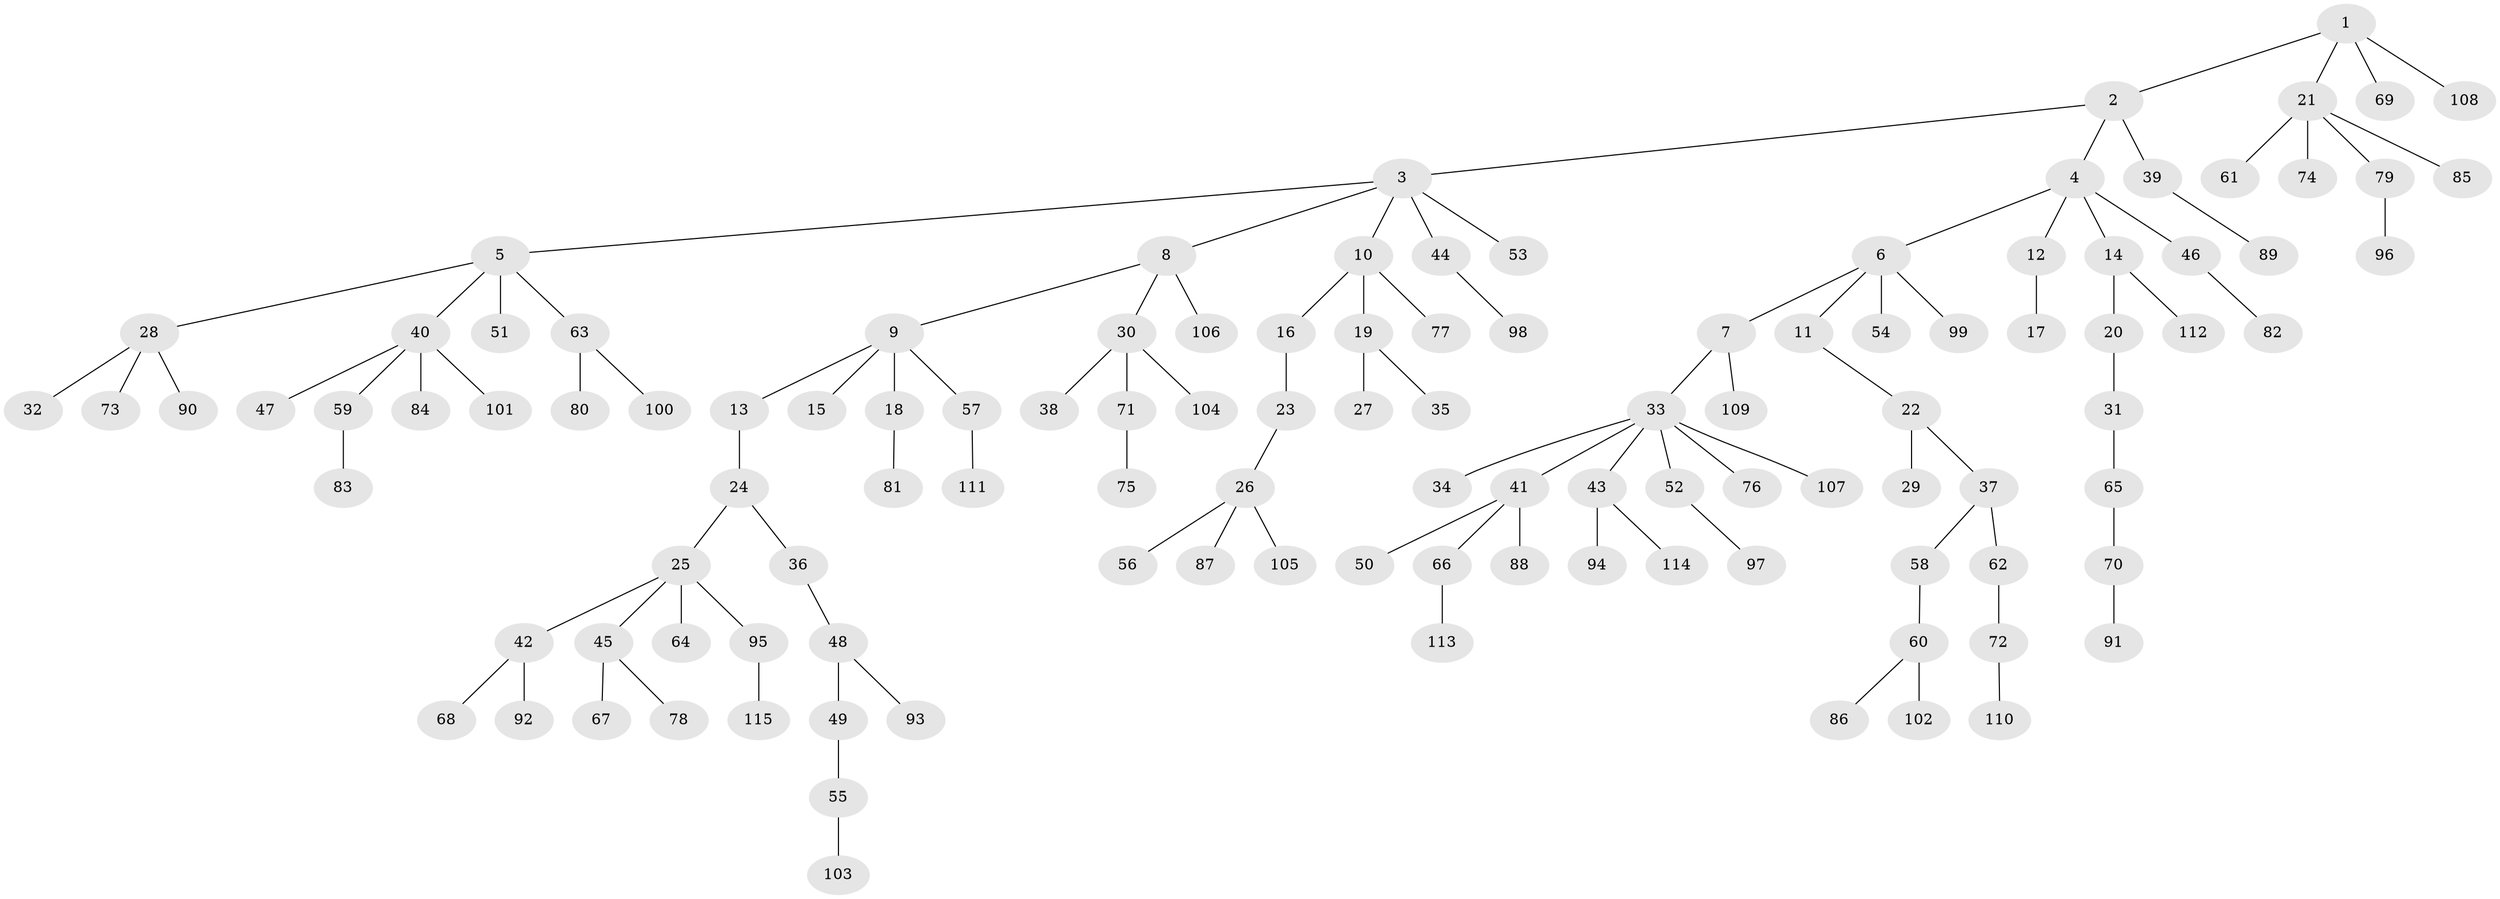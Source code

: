 // coarse degree distribution, {6: 0.028985507246376812, 8: 0.014492753623188406, 5: 0.057971014492753624, 3: 0.07246376811594203, 2: 0.21739130434782608, 1: 0.5652173913043478, 4: 0.043478260869565216}
// Generated by graph-tools (version 1.1) at 2025/19/03/04/25 18:19:15]
// undirected, 115 vertices, 114 edges
graph export_dot {
graph [start="1"]
  node [color=gray90,style=filled];
  1;
  2;
  3;
  4;
  5;
  6;
  7;
  8;
  9;
  10;
  11;
  12;
  13;
  14;
  15;
  16;
  17;
  18;
  19;
  20;
  21;
  22;
  23;
  24;
  25;
  26;
  27;
  28;
  29;
  30;
  31;
  32;
  33;
  34;
  35;
  36;
  37;
  38;
  39;
  40;
  41;
  42;
  43;
  44;
  45;
  46;
  47;
  48;
  49;
  50;
  51;
  52;
  53;
  54;
  55;
  56;
  57;
  58;
  59;
  60;
  61;
  62;
  63;
  64;
  65;
  66;
  67;
  68;
  69;
  70;
  71;
  72;
  73;
  74;
  75;
  76;
  77;
  78;
  79;
  80;
  81;
  82;
  83;
  84;
  85;
  86;
  87;
  88;
  89;
  90;
  91;
  92;
  93;
  94;
  95;
  96;
  97;
  98;
  99;
  100;
  101;
  102;
  103;
  104;
  105;
  106;
  107;
  108;
  109;
  110;
  111;
  112;
  113;
  114;
  115;
  1 -- 2;
  1 -- 21;
  1 -- 69;
  1 -- 108;
  2 -- 3;
  2 -- 4;
  2 -- 39;
  3 -- 5;
  3 -- 8;
  3 -- 10;
  3 -- 44;
  3 -- 53;
  4 -- 6;
  4 -- 12;
  4 -- 14;
  4 -- 46;
  5 -- 28;
  5 -- 40;
  5 -- 51;
  5 -- 63;
  6 -- 7;
  6 -- 11;
  6 -- 54;
  6 -- 99;
  7 -- 33;
  7 -- 109;
  8 -- 9;
  8 -- 30;
  8 -- 106;
  9 -- 13;
  9 -- 15;
  9 -- 18;
  9 -- 57;
  10 -- 16;
  10 -- 19;
  10 -- 77;
  11 -- 22;
  12 -- 17;
  13 -- 24;
  14 -- 20;
  14 -- 112;
  16 -- 23;
  18 -- 81;
  19 -- 27;
  19 -- 35;
  20 -- 31;
  21 -- 61;
  21 -- 74;
  21 -- 79;
  21 -- 85;
  22 -- 29;
  22 -- 37;
  23 -- 26;
  24 -- 25;
  24 -- 36;
  25 -- 42;
  25 -- 45;
  25 -- 64;
  25 -- 95;
  26 -- 56;
  26 -- 87;
  26 -- 105;
  28 -- 32;
  28 -- 73;
  28 -- 90;
  30 -- 38;
  30 -- 71;
  30 -- 104;
  31 -- 65;
  33 -- 34;
  33 -- 41;
  33 -- 43;
  33 -- 52;
  33 -- 76;
  33 -- 107;
  36 -- 48;
  37 -- 58;
  37 -- 62;
  39 -- 89;
  40 -- 47;
  40 -- 59;
  40 -- 84;
  40 -- 101;
  41 -- 50;
  41 -- 66;
  41 -- 88;
  42 -- 68;
  42 -- 92;
  43 -- 94;
  43 -- 114;
  44 -- 98;
  45 -- 67;
  45 -- 78;
  46 -- 82;
  48 -- 49;
  48 -- 93;
  49 -- 55;
  52 -- 97;
  55 -- 103;
  57 -- 111;
  58 -- 60;
  59 -- 83;
  60 -- 86;
  60 -- 102;
  62 -- 72;
  63 -- 80;
  63 -- 100;
  65 -- 70;
  66 -- 113;
  70 -- 91;
  71 -- 75;
  72 -- 110;
  79 -- 96;
  95 -- 115;
}
